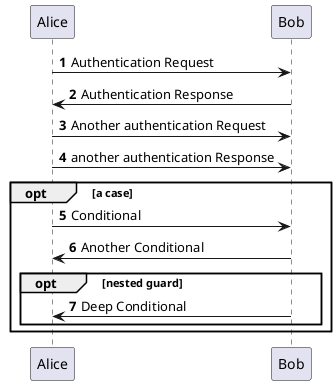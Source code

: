 @startuml
'https://plantuml.com/sequence-diagram

autonumber

Alice -> Bob: Authentication Request
Bob -> Alice: Authentication Response

Alice -> Bob: Another authentication Request
Alice -> Bob: another authentication Response

opt a case
    Alice->Bob: Conditional
    Bob->Alice: Another Conditional
    opt nested guard
        Bob->Alice: Deep Conditional
    end
end
@enduml